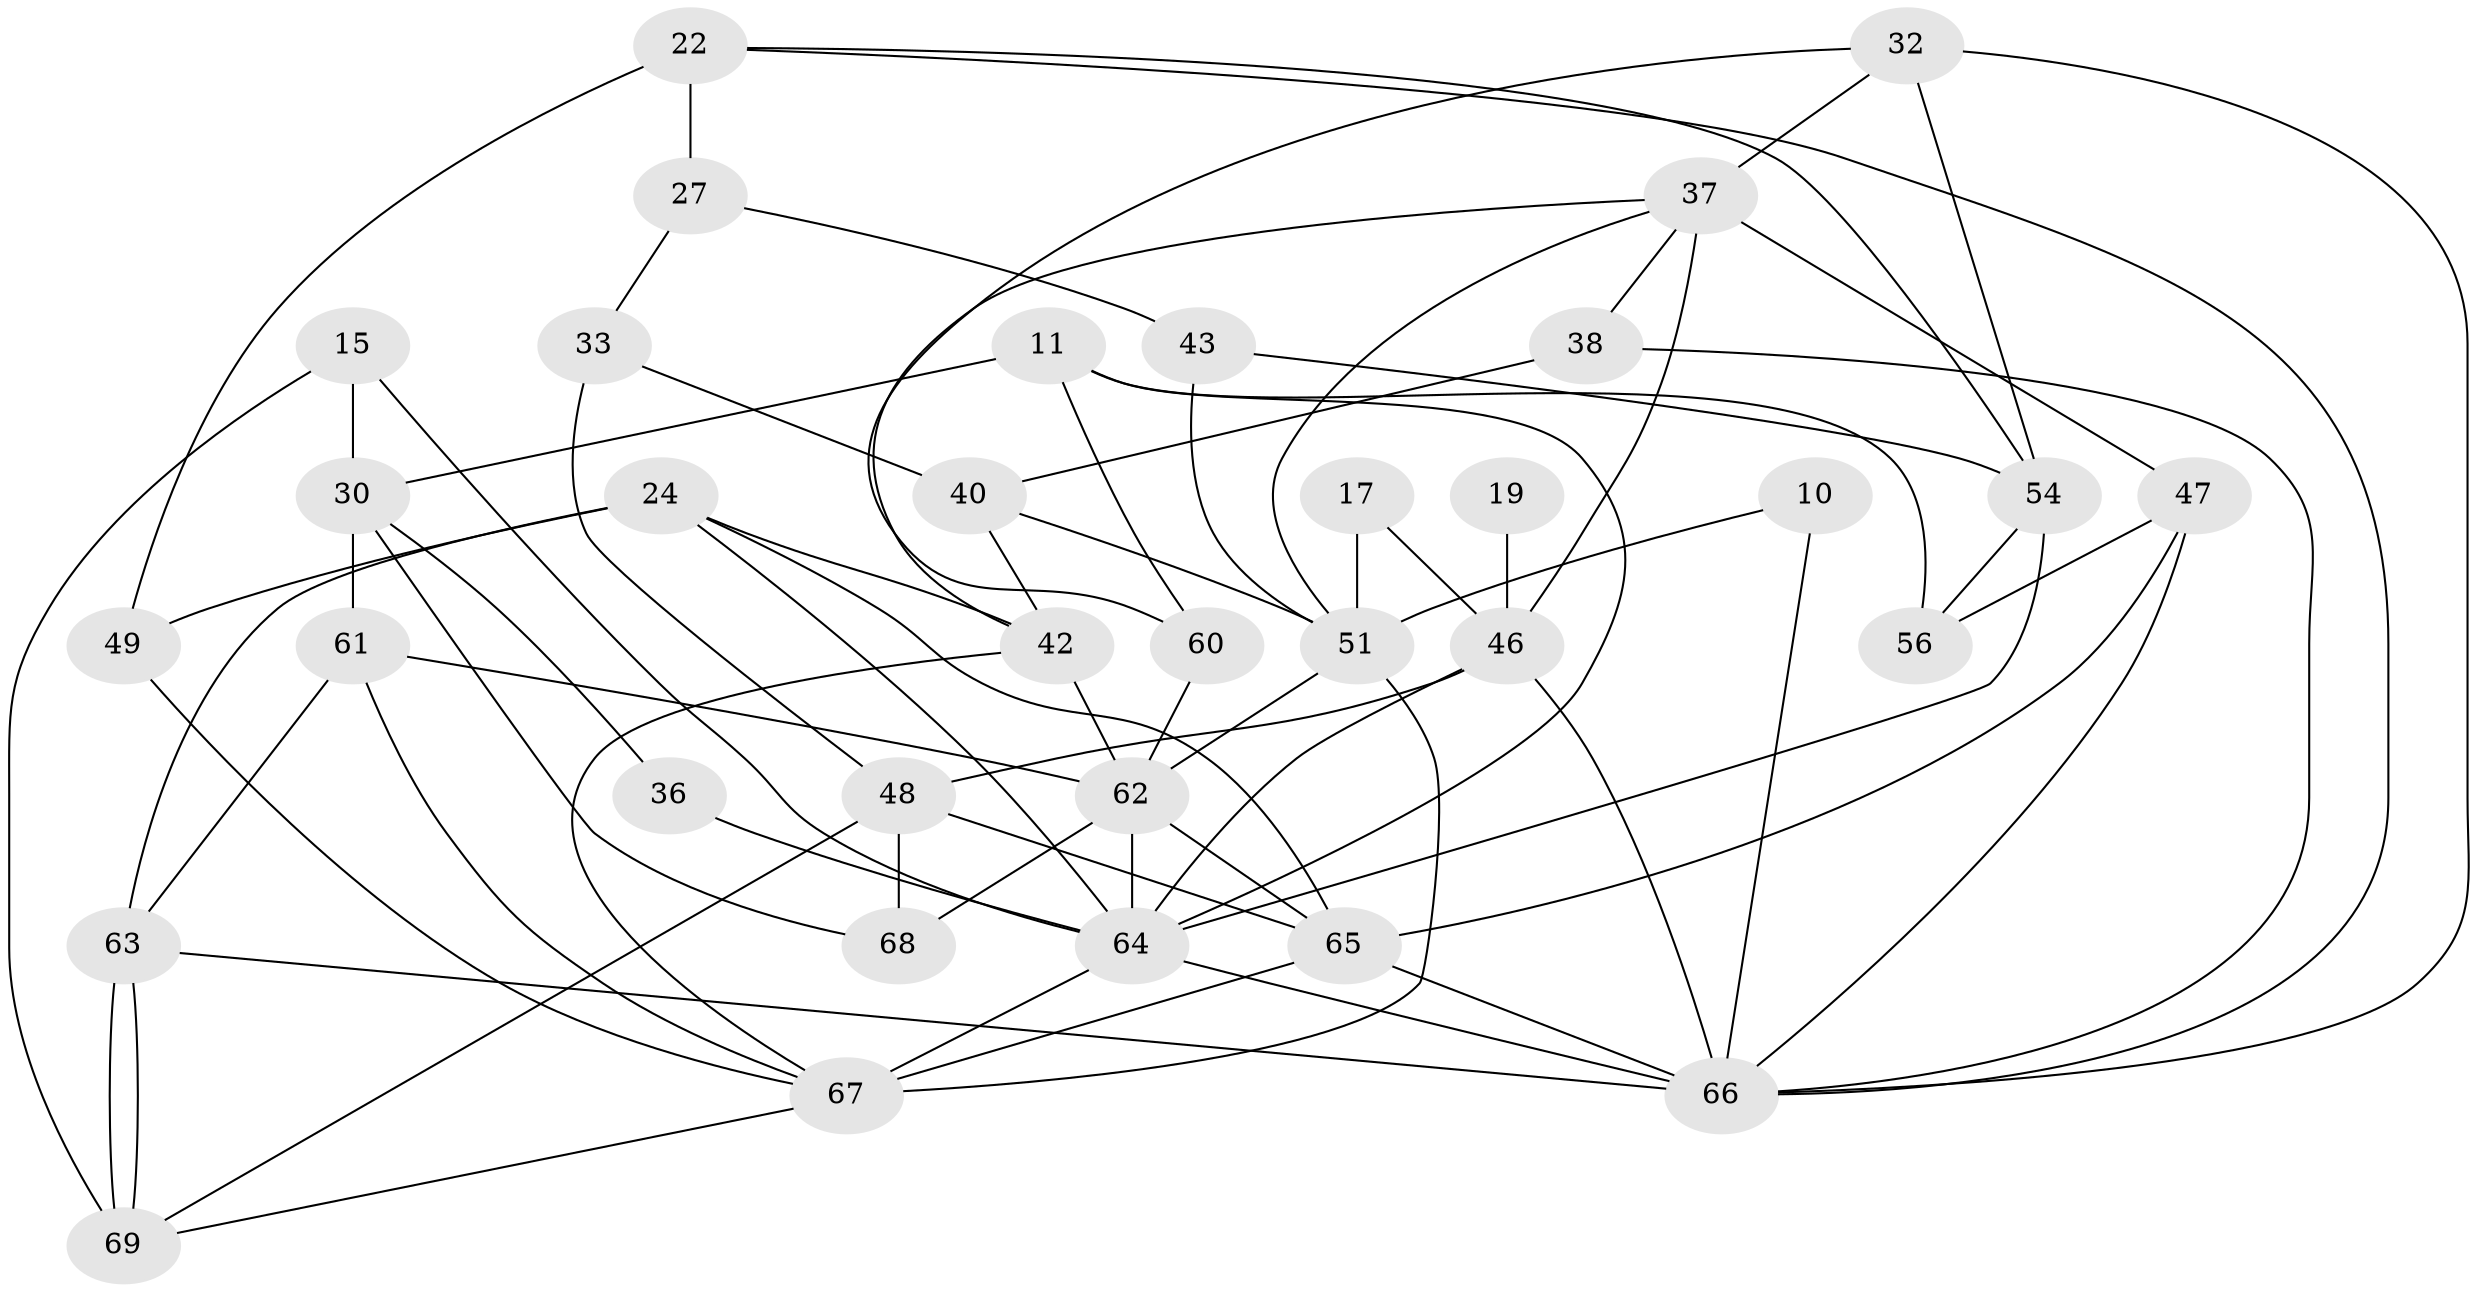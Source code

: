 // original degree distribution, {5: 0.2028985507246377, 2: 0.14492753623188406, 3: 0.2318840579710145, 6: 0.10144927536231885, 4: 0.2898550724637681, 7: 0.014492753623188406, 9: 0.014492753623188406}
// Generated by graph-tools (version 1.1) at 2025/51/03/09/25 04:51:14]
// undirected, 34 vertices, 75 edges
graph export_dot {
graph [start="1"]
  node [color=gray90,style=filled];
  10;
  11;
  15;
  17;
  19;
  22;
  24 [super="+9"];
  27;
  30 [super="+16"];
  32;
  33;
  36;
  37;
  38 [super="+7"];
  40 [super="+13"];
  42 [super="+31"];
  43;
  46 [super="+6+23"];
  47;
  48 [super="+29"];
  49 [super="+41"];
  51 [super="+28+44"];
  54;
  56 [super="+53"];
  60 [super="+50"];
  61;
  62 [super="+2+20+57"];
  63 [super="+34"];
  64 [super="+1+55+58+52"];
  65 [super="+26+25"];
  66 [super="+35+59"];
  67 [super="+18+45"];
  68;
  69;
  10 -- 66 [weight=2];
  10 -- 51 [weight=2];
  11 -- 56;
  11 -- 60;
  11 -- 30;
  11 -- 64 [weight=2];
  15 -- 30 [weight=2];
  15 -- 69;
  15 -- 64;
  17 -- 46;
  17 -- 51;
  19 -- 46 [weight=2];
  22 -- 66;
  22 -- 54;
  22 -- 27;
  22 -- 49 [weight=2];
  24 -- 49;
  24 -- 42;
  24 -- 64 [weight=2];
  24 -- 65;
  24 -- 63;
  27 -- 33;
  27 -- 43;
  30 -- 68;
  30 -- 61 [weight=2];
  30 -- 36;
  32 -- 37;
  32 -- 54;
  32 -- 66;
  32 -- 60;
  33 -- 48 [weight=2];
  33 -- 40;
  36 -- 64;
  37 -- 47;
  37 -- 38;
  37 -- 46 [weight=2];
  37 -- 42;
  37 -- 51;
  38 -- 40;
  38 -- 66;
  40 -- 42 [weight=2];
  40 -- 51 [weight=2];
  42 -- 62 [weight=2];
  42 -- 67 [weight=2];
  43 -- 54;
  43 -- 51;
  46 -- 48 [weight=2];
  46 -- 66 [weight=2];
  46 -- 64;
  47 -- 66 [weight=2];
  47 -- 56;
  47 -- 65;
  48 -- 69;
  48 -- 68 [weight=2];
  48 -- 65;
  49 -- 67;
  51 -- 67 [weight=2];
  51 -- 62;
  54 -- 64;
  54 -- 56;
  60 -- 62 [weight=2];
  61 -- 67;
  61 -- 62 [weight=2];
  61 -- 63;
  62 -- 64 [weight=4];
  62 -- 68;
  62 -- 65;
  63 -- 69;
  63 -- 69;
  63 -- 66;
  64 -- 66 [weight=4];
  64 -- 67 [weight=2];
  65 -- 67;
  65 -- 66;
  67 -- 69;
}
